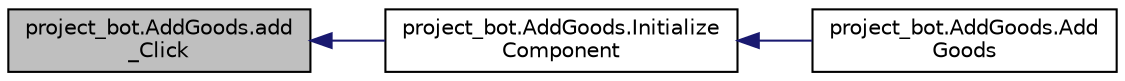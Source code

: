 digraph "project_bot.AddGoods.add_Click"
{
  edge [fontname="Helvetica",fontsize="10",labelfontname="Helvetica",labelfontsize="10"];
  node [fontname="Helvetica",fontsize="10",shape=record];
  rankdir="LR";
  Node14 [label="project_bot.AddGoods.add\l_Click",height=0.2,width=0.4,color="black", fillcolor="grey75", style="filled", fontcolor="black"];
  Node14 -> Node15 [dir="back",color="midnightblue",fontsize="10",style="solid"];
  Node15 [label="project_bot.AddGoods.Initialize\lComponent",height=0.2,width=0.4,color="black", fillcolor="white", style="filled",URL="$classproject__bot_1_1_add_goods.html#a3b9c4da6e418aa004cfe639221bfb99e",tooltip="Required method for Designer support - do not modify the contents of this method with the code editor..."];
  Node15 -> Node16 [dir="back",color="midnightblue",fontsize="10",style="solid"];
  Node16 [label="project_bot.AddGoods.Add\lGoods",height=0.2,width=0.4,color="black", fillcolor="white", style="filled",URL="$classproject__bot_1_1_add_goods.html#a3b3cc8b3f93a9fec4f422e7ab30c0dc7"];
}
